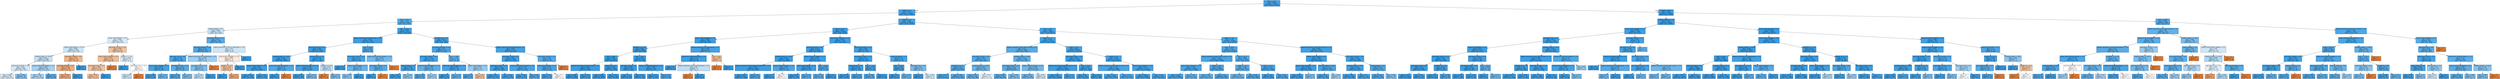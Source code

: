 digraph Tree {
node [shape=box, style="filled", color="black"] ;
0 [label="date <= 214.5\ngini = 0.083\nsamples = 153943\nvalue = [6670, 147273]", fillcolor="#399de5f3"] ;
1 [label="weight <= 0.5\ngini = 0.102\nsamples = 115848\nvalue = [6239, 109609]", fillcolor="#399de5f0"] ;
0 -> 1 [labeldistance=2.5, labelangle=45, headlabel="True"] ;
2 [label="date <= 40.0\ngini = 0.213\nsamples = 6684\nvalue = [811, 5873]", fillcolor="#399de5dc"] ;
1 -> 2 ;
3 [label="region_Ireland <= 0.5\ngini = 0.486\nsamples = 1611\nvalue = [672, 939]", fillcolor="#399de549"] ;
2 -> 3 ;
4 [label="region_South Region <= 0.5\ngini = 0.494\nsamples = 1473\nvalue = [654, 819]", fillcolor="#399de533"] ;
3 -> 4 ;
5 [label="region_North Region <= 0.5\ngini = 0.488\nsamples = 1346\nvalue = [570, 776]", fillcolor="#399de544"] ;
4 -> 5 ;
6 [label="studied_credits <= 105.0\ngini = 0.485\nsamples = 1298\nvalue = [536, 762]", fillcolor="#399de54c"] ;
5 -> 6 ;
7 [label="imd_band_90-100% <= 0.5\ngini = 0.492\nsamples = 968\nvalue = [421, 547]", fillcolor="#399de53b"] ;
6 -> 7 ;
8 [label="gini = 0.494\nsamples = 920\nvalue = [408, 512]", fillcolor="#399de534"] ;
7 -> 8 ;
9 [label="gini = 0.395\nsamples = 48\nvalue = [13, 35]", fillcolor="#399de5a0"] ;
7 -> 9 ;
10 [label="region_South West Region <= 0.5\ngini = 0.454\nsamples = 330\nvalue = [115, 215]", fillcolor="#399de577"] ;
6 -> 10 ;
11 [label="gini = 0.463\nsamples = 307\nvalue = [112, 195]", fillcolor="#399de56d"] ;
10 -> 11 ;
12 [label="gini = 0.227\nsamples = 23\nvalue = [3, 20]", fillcolor="#399de5d9"] ;
10 -> 12 ;
13 [label="imd_band_70-80% <= 0.5\ngini = 0.413\nsamples = 48\nvalue = [34, 14]", fillcolor="#e5813996"] ;
5 -> 13 ;
14 [label="imd_band_40-50% <= 0.5\ngini = 0.386\nsamples = 46\nvalue = [34, 12]", fillcolor="#e58139a5"] ;
13 -> 14 ;
15 [label="gini = 0.369\nsamples = 45\nvalue = [34, 11]", fillcolor="#e58139ac"] ;
14 -> 15 ;
16 [label="gini = 0.0\nsamples = 1\nvalue = [0, 1]", fillcolor="#399de5ff"] ;
14 -> 16 ;
17 [label="gini = 0.0\nsamples = 2\nvalue = [0, 2]", fillcolor="#399de5ff"] ;
13 -> 17 ;
18 [label="imd_band_10-20% <= 0.5\ngini = 0.448\nsamples = 127\nvalue = [84, 43]", fillcolor="#e581397c"] ;
4 -> 18 ;
19 [label="num_of_prev_attempts <= 0.5\ngini = 0.437\nsamples = 118\nvalue = [80, 38]", fillcolor="#e5813986"] ;
18 -> 19 ;
20 [label="imd_band_0-10% <= 0.5\ngini = 0.448\nsamples = 112\nvalue = [74, 38]", fillcolor="#e581397c"] ;
19 -> 20 ;
21 [label="gini = 0.444\nsamples = 111\nvalue = [74, 37]", fillcolor="#e581397f"] ;
20 -> 21 ;
22 [label="gini = 0.0\nsamples = 1\nvalue = [0, 1]", fillcolor="#399de5ff"] ;
20 -> 22 ;
23 [label="gini = 0.0\nsamples = 6\nvalue = [6, 0]", fillcolor="#e58139ff"] ;
19 -> 23 ;
24 [label="gender_F <= 0.5\ngini = 0.494\nsamples = 9\nvalue = [4, 5]", fillcolor="#399de533"] ;
18 -> 24 ;
25 [label="gini = 0.0\nsamples = 1\nvalue = [0, 1]", fillcolor="#399de5ff"] ;
24 -> 25 ;
26 [label="age_band_35-55 <= 0.5\ngini = 0.5\nsamples = 8\nvalue = [4, 4]", fillcolor="#e5813900"] ;
24 -> 26 ;
27 [label="gini = 0.49\nsamples = 7\nvalue = [3, 4]", fillcolor="#399de540"] ;
26 -> 27 ;
28 [label="gini = 0.0\nsamples = 1\nvalue = [1, 0]", fillcolor="#e58139ff"] ;
26 -> 28 ;
29 [label="imd_band_60-70% <= 0.5\ngini = 0.227\nsamples = 138\nvalue = [18, 120]", fillcolor="#399de5d9"] ;
3 -> 29 ;
30 [label="imd_band_80-90% <= 0.5\ngini = 0.175\nsamples = 124\nvalue = [12, 112]", fillcolor="#399de5e4"] ;
29 -> 30 ;
31 [label="age_band_35-55 <= 0.5\ngini = 0.144\nsamples = 115\nvalue = [9, 106]", fillcolor="#399de5e9"] ;
30 -> 31 ;
32 [label="num_of_prev_attempts <= 0.5\ngini = 0.087\nsamples = 66\nvalue = [3, 63]", fillcolor="#399de5f3"] ;
31 -> 32 ;
33 [label="gini = 0.063\nsamples = 61\nvalue = [2, 59]", fillcolor="#399de5f6"] ;
32 -> 33 ;
34 [label="gini = 0.32\nsamples = 5\nvalue = [1, 4]", fillcolor="#399de5bf"] ;
32 -> 34 ;
35 [label="imd_band_10-20% <= 0.5\ngini = 0.215\nsamples = 49\nvalue = [6, 43]", fillcolor="#399de5db"] ;
31 -> 35 ;
36 [label="gini = 0.176\nsamples = 41\nvalue = [4, 37]", fillcolor="#399de5e3"] ;
35 -> 36 ;
37 [label="gini = 0.375\nsamples = 8\nvalue = [2, 6]", fillcolor="#399de5aa"] ;
35 -> 37 ;
38 [label="highest_education_HE Qualification <= 0.5\ngini = 0.444\nsamples = 9\nvalue = [3, 6]", fillcolor="#399de57f"] ;
30 -> 38 ;
39 [label="age_band_35-55 <= 0.5\ngini = 0.375\nsamples = 8\nvalue = [2, 6]", fillcolor="#399de5aa"] ;
38 -> 39 ;
40 [label="gini = 0.48\nsamples = 5\nvalue = [2, 3]", fillcolor="#399de555"] ;
39 -> 40 ;
41 [label="gini = 0.0\nsamples = 3\nvalue = [0, 3]", fillcolor="#399de5ff"] ;
39 -> 41 ;
42 [label="gini = 0.0\nsamples = 1\nvalue = [1, 0]", fillcolor="#e58139ff"] ;
38 -> 42 ;
43 [label="highest_education_A Level or Equivalent <= 0.5\ngini = 0.49\nsamples = 14\nvalue = [6, 8]", fillcolor="#399de540"] ;
29 -> 43 ;
44 [label="num_of_prev_attempts <= 1.0\ngini = 0.496\nsamples = 11\nvalue = [6, 5]", fillcolor="#e581392a"] ;
43 -> 44 ;
45 [label="gender_F <= 0.5\ngini = 0.444\nsamples = 9\nvalue = [6, 3]", fillcolor="#e581397f"] ;
44 -> 45 ;
46 [label="gini = 0.0\nsamples = 1\nvalue = [0, 1]", fillcolor="#399de5ff"] ;
45 -> 46 ;
47 [label="gini = 0.375\nsamples = 8\nvalue = [6, 2]", fillcolor="#e58139aa"] ;
45 -> 47 ;
48 [label="gini = 0.0\nsamples = 2\nvalue = [0, 2]", fillcolor="#399de5ff"] ;
44 -> 48 ;
49 [label="gini = 0.0\nsamples = 3\nvalue = [0, 3]", fillcolor="#399de5ff"] ;
43 -> 49 ;
50 [label="date <= 120.5\ngini = 0.053\nsamples = 5073\nvalue = [139, 4934]", fillcolor="#399de5f8"] ;
2 -> 50 ;
51 [label="highest_education_No Formal quals <= 0.5\ngini = 0.031\nsamples = 2371\nvalue = [37, 2334]", fillcolor="#399de5fb"] ;
50 -> 51 ;
52 [label="imd_band_0-10% <= 0.5\ngini = 0.028\nsamples = 2328\nvalue = [33, 2295]", fillcolor="#399de5fb"] ;
51 -> 52 ;
53 [label="studied_credits <= 135.0\ngini = 0.021\nsamples = 2061\nvalue = [22, 2039]", fillcolor="#399de5fc"] ;
52 -> 53 ;
54 [label="region_London Region <= 0.5\ngini = 0.02\nsamples = 2051\nvalue = [21, 2030]", fillcolor="#399de5fc"] ;
53 -> 54 ;
55 [label="gini = 0.016\nsamples = 1790\nvalue = [14, 1776]", fillcolor="#399de5fd"] ;
54 -> 55 ;
56 [label="gini = 0.052\nsamples = 261\nvalue = [7, 254]", fillcolor="#399de5f8"] ;
54 -> 56 ;
57 [label="region_West Midlands Region <= 0.5\ngini = 0.18\nsamples = 10\nvalue = [1, 9]", fillcolor="#399de5e3"] ;
53 -> 57 ;
58 [label="gini = 0.0\nsamples = 9\nvalue = [0, 9]", fillcolor="#399de5ff"] ;
57 -> 58 ;
59 [label="gini = 0.0\nsamples = 1\nvalue = [1, 0]", fillcolor="#e58139ff"] ;
57 -> 59 ;
60 [label="region_Wales <= 0.5\ngini = 0.079\nsamples = 267\nvalue = [11, 256]", fillcolor="#399de5f4"] ;
52 -> 60 ;
61 [label="region_South West Region <= 0.5\ngini = 0.066\nsamples = 262\nvalue = [9, 253]", fillcolor="#399de5f6"] ;
60 -> 61 ;
62 [label="gini = 0.047\nsamples = 249\nvalue = [6, 243]", fillcolor="#399de5f9"] ;
61 -> 62 ;
63 [label="gini = 0.355\nsamples = 13\nvalue = [3, 10]", fillcolor="#399de5b3"] ;
61 -> 63 ;
64 [label="gender_F <= 0.5\ngini = 0.48\nsamples = 5\nvalue = [2, 3]", fillcolor="#399de555"] ;
60 -> 64 ;
65 [label="gini = 0.0\nsamples = 1\nvalue = [1, 0]", fillcolor="#e58139ff"] ;
64 -> 65 ;
66 [label="gini = 0.375\nsamples = 4\nvalue = [1, 3]", fillcolor="#399de5aa"] ;
64 -> 66 ;
67 [label="date <= 89.0\ngini = 0.169\nsamples = 43\nvalue = [4, 39]", fillcolor="#399de5e5"] ;
51 -> 67 ;
68 [label="imd_band_10-20% <= 0.5\ngini = 0.111\nsamples = 34\nvalue = [2, 32]", fillcolor="#399de5ef"] ;
67 -> 68 ;
69 [label="gini = 0.0\nsamples = 23\nvalue = [0, 23]", fillcolor="#399de5ff"] ;
68 -> 69 ;
70 [label="region_London Region <= 0.5\ngini = 0.298\nsamples = 11\nvalue = [2, 9]", fillcolor="#399de5c6"] ;
68 -> 70 ;
71 [label="gini = 0.408\nsamples = 7\nvalue = [2, 5]", fillcolor="#399de599"] ;
70 -> 71 ;
72 [label="gini = 0.0\nsamples = 4\nvalue = [0, 4]", fillcolor="#399de5ff"] ;
70 -> 72 ;
73 [label="region_North Western Region <= 0.5\ngini = 0.346\nsamples = 9\nvalue = [2, 7]", fillcolor="#399de5b6"] ;
67 -> 73 ;
74 [label="imd_band_50-60% <= 0.5\ngini = 0.219\nsamples = 8\nvalue = [1, 7]", fillcolor="#399de5db"] ;
73 -> 74 ;
75 [label="gini = 0.0\nsamples = 7\nvalue = [0, 7]", fillcolor="#399de5ff"] ;
74 -> 75 ;
76 [label="gini = 0.0\nsamples = 1\nvalue = [1, 0]", fillcolor="#e58139ff"] ;
74 -> 76 ;
77 [label="gini = 0.0\nsamples = 1\nvalue = [1, 0]", fillcolor="#e58139ff"] ;
73 -> 77 ;
78 [label="disability_N <= 0.5\ngini = 0.073\nsamples = 2702\nvalue = [102, 2600]", fillcolor="#399de5f5"] ;
50 -> 78 ;
79 [label="imd_band_90-100% <= 0.5\ngini = 0.12\nsamples = 375\nvalue = [24, 351]", fillcolor="#399de5ee"] ;
78 -> 79 ;
80 [label="imd_band_30-40% <= 0.5\ngini = 0.101\nsamples = 339\nvalue = [18, 321]", fillcolor="#399de5f1"] ;
79 -> 80 ;
81 [label="region_Wales <= 0.5\ngini = 0.073\nsamples = 292\nvalue = [11, 281]", fillcolor="#399de5f5"] ;
80 -> 81 ;
82 [label="gini = 0.061\nsamples = 285\nvalue = [9, 276]", fillcolor="#399de5f7"] ;
81 -> 82 ;
83 [label="gini = 0.408\nsamples = 7\nvalue = [2, 5]", fillcolor="#399de599"] ;
81 -> 83 ;
84 [label="region_South West Region <= 0.5\ngini = 0.254\nsamples = 47\nvalue = [7, 40]", fillcolor="#399de5d2"] ;
80 -> 84 ;
85 [label="gini = 0.188\nsamples = 38\nvalue = [4, 34]", fillcolor="#399de5e1"] ;
84 -> 85 ;
86 [label="gini = 0.444\nsamples = 9\nvalue = [3, 6]", fillcolor="#399de57f"] ;
84 -> 86 ;
87 [label="date <= 169.5\ngini = 0.278\nsamples = 36\nvalue = [6, 30]", fillcolor="#399de5cc"] ;
79 -> 87 ;
88 [label="region_East Anglian Region <= 0.5\ngini = 0.095\nsamples = 20\nvalue = [1, 19]", fillcolor="#399de5f2"] ;
87 -> 88 ;
89 [label="gini = 0.0\nsamples = 14\nvalue = [0, 14]", fillcolor="#399de5ff"] ;
88 -> 89 ;
90 [label="gini = 0.278\nsamples = 6\nvalue = [1, 5]", fillcolor="#399de5cc"] ;
88 -> 90 ;
91 [label="region_South Region <= 0.5\ngini = 0.43\nsamples = 16\nvalue = [5, 11]", fillcolor="#399de58b"] ;
87 -> 91 ;
92 [label="gini = 0.18\nsamples = 10\nvalue = [1, 9]", fillcolor="#399de5e3"] ;
91 -> 92 ;
93 [label="gini = 0.444\nsamples = 6\nvalue = [4, 2]", fillcolor="#e581397f"] ;
91 -> 93 ;
94 [label="highest_education_No Formal quals <= 0.5\ngini = 0.065\nsamples = 2327\nvalue = [78, 2249]", fillcolor="#399de5f6"] ;
78 -> 94 ;
95 [label="imd_band_0-10% <= 0.5\ngini = 0.062\nsamples = 2284\nvalue = [73, 2211]", fillcolor="#399de5f7"] ;
94 -> 95 ;
96 [label="imd_band_10-20% <= 0.5\ngini = 0.055\nsamples = 2039\nvalue = [58, 1981]", fillcolor="#399de5f8"] ;
95 -> 96 ;
97 [label="gini = 0.047\nsamples = 1753\nvalue = [42, 1711]", fillcolor="#399de5f9"] ;
96 -> 97 ;
98 [label="gini = 0.106\nsamples = 286\nvalue = [16, 270]", fillcolor="#399de5f0"] ;
96 -> 98 ;
99 [label="region_North Western Region <= 0.5\ngini = 0.115\nsamples = 245\nvalue = [15, 230]", fillcolor="#399de5ee"] ;
95 -> 99 ;
100 [label="gini = 0.084\nsamples = 182\nvalue = [8, 174]", fillcolor="#399de5f3"] ;
99 -> 100 ;
101 [label="gini = 0.198\nsamples = 63\nvalue = [7, 56]", fillcolor="#399de5df"] ;
99 -> 101 ;
102 [label="imd_band_40-50% <= 0.5\ngini = 0.206\nsamples = 43\nvalue = [5, 38]", fillcolor="#399de5dd"] ;
94 -> 102 ;
103 [label="region_North Region <= 0.5\ngini = 0.136\nsamples = 41\nvalue = [3, 38]", fillcolor="#399de5eb"] ;
102 -> 103 ;
104 [label="gini = 0.097\nsamples = 39\nvalue = [2, 37]", fillcolor="#399de5f1"] ;
103 -> 104 ;
105 [label="gini = 0.5\nsamples = 2\nvalue = [1, 1]", fillcolor="#e5813900"] ;
103 -> 105 ;
106 [label="gini = 0.0\nsamples = 2\nvalue = [2, 0]", fillcolor="#e58139ff"] ;
102 -> 106 ;
107 [label="weight <= 1.5\ngini = 0.095\nsamples = 109164\nvalue = [5428, 103736]", fillcolor="#399de5f2"] ;
1 -> 107 ;
108 [label="date <= 141.5\ngini = 0.014\nsamples = 14264\nvalue = [100, 14164]", fillcolor="#399de5fd"] ;
107 -> 108 ;
109 [label="num_of_prev_attempts <= 2.5\ngini = 0.009\nsamples = 9150\nvalue = [40, 9110]", fillcolor="#399de5fe"] ;
108 -> 109 ;
110 [label="disability_Y <= 0.5\ngini = 0.008\nsamples = 9069\nvalue = [36, 9033]", fillcolor="#399de5fe"] ;
109 -> 110 ;
111 [label="date <= 68.0\ngini = 0.006\nsamples = 8243\nvalue = [26, 8217]", fillcolor="#399de5fe"] ;
110 -> 111 ;
112 [label="highest_education_No Formal quals <= 0.5\ngini = 0.001\nsamples = 2987\nvalue = [2, 2985]", fillcolor="#399de5ff"] ;
111 -> 112 ;
113 [label="gini = 0.001\nsamples = 2954\nvalue = [1, 2953]", fillcolor="#399de5ff"] ;
112 -> 113 ;
114 [label="gini = 0.059\nsamples = 33\nvalue = [1, 32]", fillcolor="#399de5f7"] ;
112 -> 114 ;
115 [label="gender_M <= 0.5\ngini = 0.009\nsamples = 5256\nvalue = [24, 5232]", fillcolor="#399de5fe"] ;
111 -> 115 ;
116 [label="gini = 0.008\nsamples = 4696\nvalue = [18, 4678]", fillcolor="#399de5fe"] ;
115 -> 116 ;
117 [label="gini = 0.021\nsamples = 560\nvalue = [6, 554]", fillcolor="#399de5fc"] ;
115 -> 117 ;
118 [label="date <= 92.5\ngini = 0.024\nsamples = 826\nvalue = [10, 816]", fillcolor="#399de5fc"] ;
110 -> 118 ;
119 [label="age_band_35-55 <= 0.5\ngini = 0.009\nsamples = 467\nvalue = [2, 465]", fillcolor="#399de5fe"] ;
118 -> 119 ;
120 [label="gini = 0.0\nsamples = 319\nvalue = [0, 319]", fillcolor="#399de5ff"] ;
119 -> 120 ;
121 [label="gini = 0.027\nsamples = 148\nvalue = [2, 146]", fillcolor="#399de5fc"] ;
119 -> 121 ;
122 [label="region_East Midlands Region <= 0.5\ngini = 0.044\nsamples = 359\nvalue = [8, 351]", fillcolor="#399de5f9"] ;
118 -> 122 ;
123 [label="gini = 0.031\nsamples = 320\nvalue = [5, 315]", fillcolor="#399de5fb"] ;
122 -> 123 ;
124 [label="gini = 0.142\nsamples = 39\nvalue = [3, 36]", fillcolor="#399de5ea"] ;
122 -> 124 ;
125 [label="highest_education_No Formal quals <= 0.5\ngini = 0.094\nsamples = 81\nvalue = [4, 77]", fillcolor="#399de5f2"] ;
109 -> 125 ;
126 [label="region_West Midlands Region <= 0.5\ngini = 0.05\nsamples = 78\nvalue = [2, 76]", fillcolor="#399de5f8"] ;
125 -> 126 ;
127 [label="gini = 0.0\nsamples = 73\nvalue = [0, 73]", fillcolor="#399de5ff"] ;
126 -> 127 ;
128 [label="highest_education_A Level or Equivalent <= 0.5\ngini = 0.48\nsamples = 5\nvalue = [2, 3]", fillcolor="#399de555"] ;
126 -> 128 ;
129 [label="gini = 0.0\nsamples = 2\nvalue = [2, 0]", fillcolor="#e58139ff"] ;
128 -> 129 ;
130 [label="gini = 0.0\nsamples = 3\nvalue = [0, 3]", fillcolor="#399de5ff"] ;
128 -> 130 ;
131 [label="date <= 99.5\ngini = 0.444\nsamples = 3\nvalue = [2, 1]", fillcolor="#e581397f"] ;
125 -> 131 ;
132 [label="gini = 0.0\nsamples = 2\nvalue = [2, 0]", fillcolor="#e58139ff"] ;
131 -> 132 ;
133 [label="gini = 0.0\nsamples = 1\nvalue = [0, 1]", fillcolor="#399de5ff"] ;
131 -> 133 ;
134 [label="num_of_prev_attempts <= 0.5\ngini = 0.023\nsamples = 5114\nvalue = [60, 5054]", fillcolor="#399de5fc"] ;
108 -> 134 ;
135 [label="imd_band_0-10% <= 0.5\ngini = 0.019\nsamples = 4439\nvalue = [43, 4396]", fillcolor="#399de5fd"] ;
134 -> 135 ;
136 [label="studied_credits <= 225.0\ngini = 0.016\nsamples = 4002\nvalue = [33, 3969]", fillcolor="#399de5fd"] ;
135 -> 136 ;
137 [label="highest_education_Post Graduate Qualification <= 0.5\ngini = 0.016\nsamples = 3989\nvalue = [32, 3957]", fillcolor="#399de5fd"] ;
136 -> 137 ;
138 [label="gini = 0.015\nsamples = 3975\nvalue = [31, 3944]", fillcolor="#399de5fd"] ;
137 -> 138 ;
139 [label="gini = 0.133\nsamples = 14\nvalue = [1, 13]", fillcolor="#399de5eb"] ;
137 -> 139 ;
140 [label="region_Yorkshire Region <= 0.5\ngini = 0.142\nsamples = 13\nvalue = [1, 12]", fillcolor="#399de5ea"] ;
136 -> 140 ;
141 [label="gini = 0.0\nsamples = 11\nvalue = [0, 11]", fillcolor="#399de5ff"] ;
140 -> 141 ;
142 [label="gini = 0.5\nsamples = 2\nvalue = [1, 1]", fillcolor="#e5813900"] ;
140 -> 142 ;
143 [label="region_Yorkshire Region <= 0.5\ngini = 0.045\nsamples = 437\nvalue = [10, 427]", fillcolor="#399de5f9"] ;
135 -> 143 ;
144 [label="region_South Region <= 0.5\ngini = 0.026\nsamples = 382\nvalue = [5, 377]", fillcolor="#399de5fc"] ;
143 -> 144 ;
145 [label="gini = 0.021\nsamples = 374\nvalue = [4, 370]", fillcolor="#399de5fc"] ;
144 -> 145 ;
146 [label="gini = 0.219\nsamples = 8\nvalue = [1, 7]", fillcolor="#399de5db"] ;
144 -> 146 ;
147 [label="date <= 190.5\ngini = 0.165\nsamples = 55\nvalue = [5, 50]", fillcolor="#399de5e6"] ;
143 -> 147 ;
148 [label="gini = 0.239\nsamples = 36\nvalue = [5, 31]", fillcolor="#399de5d6"] ;
147 -> 148 ;
149 [label="gini = 0.0\nsamples = 19\nvalue = [0, 19]", fillcolor="#399de5ff"] ;
147 -> 149 ;
150 [label="imd_band_30-40% <= 0.5\ngini = 0.049\nsamples = 675\nvalue = [17, 658]", fillcolor="#399de5f8"] ;
134 -> 150 ;
151 [label="imd_band_20-30% <= 0.5\ngini = 0.037\nsamples = 590\nvalue = [11, 579]", fillcolor="#399de5fa"] ;
150 -> 151 ;
152 [label="region_Wales <= 0.5\ngini = 0.027\nsamples = 520\nvalue = [7, 513]", fillcolor="#399de5fc"] ;
151 -> 152 ;
153 [label="gini = 0.017\nsamples = 467\nvalue = [4, 463]", fillcolor="#399de5fd"] ;
152 -> 153 ;
154 [label="gini = 0.107\nsamples = 53\nvalue = [3, 50]", fillcolor="#399de5f0"] ;
152 -> 154 ;
155 [label="date <= 176.5\ngini = 0.108\nsamples = 70\nvalue = [4, 66]", fillcolor="#399de5f0"] ;
151 -> 155 ;
156 [label="gini = 0.198\nsamples = 36\nvalue = [4, 32]", fillcolor="#399de5df"] ;
155 -> 156 ;
157 [label="gini = 0.0\nsamples = 34\nvalue = [0, 34]", fillcolor="#399de5ff"] ;
155 -> 157 ;
158 [label="region_Scotland <= 0.5\ngini = 0.131\nsamples = 85\nvalue = [6, 79]", fillcolor="#399de5ec"] ;
150 -> 158 ;
159 [label="date <= 201.0\ngini = 0.057\nsamples = 68\nvalue = [2, 66]", fillcolor="#399de5f7"] ;
158 -> 159 ;
160 [label="gini = 0.0\nsamples = 57\nvalue = [0, 57]", fillcolor="#399de5ff"] ;
159 -> 160 ;
161 [label="gini = 0.298\nsamples = 11\nvalue = [2, 9]", fillcolor="#399de5c6"] ;
159 -> 161 ;
162 [label="age_band_0-35 <= 0.5\ngini = 0.36\nsamples = 17\nvalue = [4, 13]", fillcolor="#399de5b1"] ;
158 -> 162 ;
163 [label="gini = 0.0\nsamples = 8\nvalue = [0, 8]", fillcolor="#399de5ff"] ;
162 -> 163 ;
164 [label="gini = 0.494\nsamples = 9\nvalue = [4, 5]", fillcolor="#399de533"] ;
162 -> 164 ;
165 [label="date <= 99.0\ngini = 0.106\nsamples = 94900\nvalue = [5328, 89572]", fillcolor="#399de5f0"] ;
107 -> 165 ;
166 [label="weight <= 2.5\ngini = 0.079\nsamples = 53254\nvalue = [2188, 51066]", fillcolor="#399de5f4"] ;
165 -> 166 ;
167 [label="highest_education_Lower Than A Level <= 0.5\ngini = 0.217\nsamples = 3836\nvalue = [475, 3361]", fillcolor="#399de5db"] ;
166 -> 167 ;
168 [label="imd_band_20-30% <= 0.5\ngini = 0.194\nsamples = 2751\nvalue = [300, 2451]", fillcolor="#399de5e0"] ;
167 -> 168 ;
169 [label="gender_M <= 0.5\ngini = 0.18\nsamples = 2479\nvalue = [248, 2231]", fillcolor="#399de5e3"] ;
168 -> 169 ;
170 [label="gini = 0.13\nsamples = 717\nvalue = [50, 667]", fillcolor="#399de5ec"] ;
169 -> 170 ;
171 [label="gini = 0.199\nsamples = 1762\nvalue = [198, 1564]", fillcolor="#399de5df"] ;
169 -> 171 ;
172 [label="studied_credits <= 142.5\ngini = 0.309\nsamples = 272\nvalue = [52, 220]", fillcolor="#399de5c3"] ;
168 -> 172 ;
173 [label="gini = 0.272\nsamples = 246\nvalue = [40, 206]", fillcolor="#399de5cd"] ;
172 -> 173 ;
174 [label="gini = 0.497\nsamples = 26\nvalue = [12, 14]", fillcolor="#399de524"] ;
172 -> 174 ;
175 [label="studied_credits <= 85.0\ngini = 0.271\nsamples = 1085\nvalue = [175, 910]", fillcolor="#399de5ce"] ;
167 -> 175 ;
176 [label="imd_band_10-20% <= 0.5\ngini = 0.236\nsamples = 726\nvalue = [99, 627]", fillcolor="#399de5d7"] ;
175 -> 176 ;
177 [label="gini = 0.218\nsamples = 651\nvalue = [81, 570]", fillcolor="#399de5db"] ;
176 -> 177 ;
178 [label="gini = 0.365\nsamples = 75\nvalue = [18, 57]", fillcolor="#399de5ae"] ;
176 -> 178 ;
179 [label="region_Yorkshire Region <= 0.5\ngini = 0.334\nsamples = 359\nvalue = [76, 283]", fillcolor="#399de5bb"] ;
175 -> 179 ;
180 [label="gini = 0.323\nsamples = 345\nvalue = [70, 275]", fillcolor="#399de5be"] ;
179 -> 180 ;
181 [label="gini = 0.49\nsamples = 14\nvalue = [6, 8]", fillcolor="#399de540"] ;
179 -> 181 ;
182 [label="date <= 24.5\ngini = 0.067\nsamples = 49418\nvalue = [1713, 47705]", fillcolor="#399de5f6"] ;
166 -> 182 ;
183 [label="imd_band_0-10% <= 0.5\ngini = 0.027\nsamples = 11345\nvalue = [155, 11190]", fillcolor="#399de5fb"] ;
182 -> 183 ;
184 [label="highest_education_No Formal quals <= 0.5\ngini = 0.024\nsamples = 10229\nvalue = [124, 10105]", fillcolor="#399de5fc"] ;
183 -> 184 ;
185 [label="gini = 0.023\nsamples = 10152\nvalue = [119, 10033]", fillcolor="#399de5fc"] ;
184 -> 185 ;
186 [label="gini = 0.121\nsamples = 77\nvalue = [5, 72]", fillcolor="#399de5ed"] ;
184 -> 186 ;
187 [label="date <= 22.0\ngini = 0.054\nsamples = 1116\nvalue = [31, 1085]", fillcolor="#399de5f8"] ;
183 -> 187 ;
188 [label="gini = 0.067\nsamples = 834\nvalue = [29, 805]", fillcolor="#399de5f6"] ;
187 -> 188 ;
189 [label="gini = 0.014\nsamples = 282\nvalue = [2, 280]", fillcolor="#399de5fd"] ;
187 -> 189 ;
190 [label="weight <= 9.5\ngini = 0.078\nsamples = 38073\nvalue = [1558, 36515]", fillcolor="#399de5f4"] ;
182 -> 190 ;
191 [label="highest_education_Lower Than A Level <= 0.5\ngini = 0.117\nsamples = 6894\nvalue = [429, 6465]", fillcolor="#399de5ee"] ;
190 -> 191 ;
192 [label="gini = 0.101\nsamples = 5002\nvalue = [267, 4735]", fillcolor="#399de5f1"] ;
191 -> 192 ;
193 [label="gini = 0.157\nsamples = 1892\nvalue = [162, 1730]", fillcolor="#399de5e7"] ;
191 -> 193 ;
194 [label="num_of_prev_attempts <= 0.5\ngini = 0.07\nsamples = 31179\nvalue = [1129, 30050]", fillcolor="#399de5f5"] ;
190 -> 194 ;
195 [label="gini = 0.063\nsamples = 26868\nvalue = [870, 25998]", fillcolor="#399de5f6"] ;
194 -> 195 ;
196 [label="gini = 0.113\nsamples = 4311\nvalue = [259, 4052]", fillcolor="#399de5ef"] ;
194 -> 196 ;
197 [label="weight <= 26.5\ngini = 0.139\nsamples = 41646\nvalue = [3140, 38506]", fillcolor="#399de5ea"] ;
165 -> 197 ;
198 [label="date <= 194.5\ngini = 0.151\nsamples = 36110\nvalue = [2974, 33136]", fillcolor="#399de5e8"] ;
197 -> 198 ;
199 [label="highest_education_Lower Than A Level <= 0.5\ngini = 0.135\nsamples = 28268\nvalue = [2060, 26208]", fillcolor="#399de5eb"] ;
198 -> 199 ;
200 [label="num_of_prev_attempts <= 1.5\ngini = 0.119\nsamples = 19305\nvalue = [1225, 18080]", fillcolor="#399de5ee"] ;
199 -> 200 ;
201 [label="gini = 0.116\nsamples = 18963\nvalue = [1167, 17796]", fillcolor="#399de5ee"] ;
200 -> 201 ;
202 [label="gini = 0.282\nsamples = 342\nvalue = [58, 284]", fillcolor="#399de5cb"] ;
200 -> 202 ;
203 [label="weight <= 16.5\ngini = 0.169\nsamples = 8963\nvalue = [835, 8128]", fillcolor="#399de5e5"] ;
199 -> 203 ;
204 [label="gini = 0.262\nsamples = 1327\nvalue = [206, 1121]", fillcolor="#399de5d0"] ;
203 -> 204 ;
205 [label="gini = 0.151\nsamples = 7636\nvalue = [629, 7007]", fillcolor="#399de5e8"] ;
203 -> 205 ;
206 [label="date <= 207.5\ngini = 0.206\nsamples = 7842\nvalue = [914, 6928]", fillcolor="#399de5dd"] ;
198 -> 206 ;
207 [label="weight <= 21.0\ngini = 0.234\nsamples = 5924\nvalue = [800, 5124]", fillcolor="#399de5d7"] ;
206 -> 207 ;
208 [label="gini = 0.301\nsamples = 2721\nvalue = [503, 2218]", fillcolor="#399de5c5"] ;
207 -> 208 ;
209 [label="gini = 0.168\nsamples = 3203\nvalue = [297, 2906]", fillcolor="#399de5e5"] ;
207 -> 209 ;
210 [label="date <= 211.0\ngini = 0.112\nsamples = 1918\nvalue = [114, 1804]", fillcolor="#399de5ef"] ;
206 -> 210 ;
211 [label="gini = 0.032\nsamples = 935\nvalue = [15, 920]", fillcolor="#399de5fb"] ;
210 -> 211 ;
212 [label="gini = 0.181\nsamples = 983\nvalue = [99, 884]", fillcolor="#399de5e2"] ;
210 -> 212 ;
213 [label="highest_education_Lower Than A Level <= 0.5\ngini = 0.058\nsamples = 5536\nvalue = [166, 5370]", fillcolor="#399de5f7"] ;
197 -> 213 ;
214 [label="region_London Region <= 0.5\ngini = 0.044\nsamples = 3647\nvalue = [83, 3564]", fillcolor="#399de5f9"] ;
213 -> 214 ;
215 [label="num_of_prev_attempts <= 3.5\ngini = 0.039\nsamples = 3406\nvalue = [68, 3338]", fillcolor="#399de5fa"] ;
214 -> 215 ;
216 [label="gini = 0.039\nsamples = 3402\nvalue = [67, 3335]", fillcolor="#399de5fa"] ;
215 -> 216 ;
217 [label="gini = 0.375\nsamples = 4\nvalue = [1, 3]", fillcolor="#399de5aa"] ;
215 -> 217 ;
218 [label="studied_credits <= 195.0\ngini = 0.117\nsamples = 241\nvalue = [15, 226]", fillcolor="#399de5ee"] ;
214 -> 218 ;
219 [label="gini = 0.111\nsamples = 238\nvalue = [14, 224]", fillcolor="#399de5ef"] ;
218 -> 219 ;
220 [label="gini = 0.444\nsamples = 3\nvalue = [1, 2]", fillcolor="#399de57f"] ;
218 -> 220 ;
221 [label="imd_band_10-20% <= 0.5\ngini = 0.084\nsamples = 1889\nvalue = [83, 1806]", fillcolor="#399de5f3"] ;
213 -> 221 ;
222 [label="studied_credits <= 87.5\ngini = 0.073\nsamples = 1692\nvalue = [64, 1628]", fillcolor="#399de5f5"] ;
221 -> 222 ;
223 [label="gini = 0.063\nsamples = 1349\nvalue = [44, 1305]", fillcolor="#399de5f6"] ;
222 -> 223 ;
224 [label="gini = 0.11\nsamples = 343\nvalue = [20, 323]", fillcolor="#399de5ef"] ;
222 -> 224 ;
225 [label="region_Ireland <= 0.5\ngini = 0.174\nsamples = 197\nvalue = [19, 178]", fillcolor="#399de5e4"] ;
221 -> 225 ;
226 [label="gini = 0.138\nsamples = 174\nvalue = [13, 161]", fillcolor="#399de5ea"] ;
225 -> 226 ;
227 [label="gini = 0.386\nsamples = 23\nvalue = [6, 17]", fillcolor="#399de5a5"] ;
225 -> 227 ;
228 [label="weight <= 65.0\ngini = 0.022\nsamples = 38095\nvalue = [431, 37664]", fillcolor="#399de5fc"] ;
0 -> 228 [labeldistance=2.5, labelangle=-45, headlabel="False"] ;
229 [label="studied_credits <= 52.5\ngini = 0.012\nsamples = 36214\nvalue = [221, 35993]", fillcolor="#399de5fd"] ;
228 -> 229 ;
230 [label="num_of_prev_attempts <= 0.5\ngini = 0.028\nsamples = 7930\nvalue = [113, 7817]", fillcolor="#399de5fb"] ;
229 -> 230 ;
231 [label="age_band_0-35 <= 0.5\ngini = 0.027\nsamples = 7832\nvalue = [108, 7724]", fillcolor="#399de5fb"] ;
230 -> 231 ;
232 [label="region_South Region <= 0.5\ngini = 0.018\nsamples = 3179\nvalue = [29, 3150]", fillcolor="#399de5fd"] ;
231 -> 232 ;
233 [label="imd_band_30-40% <= 0.5\ngini = 0.016\nsamples = 2791\nvalue = [22, 2769]", fillcolor="#399de5fd"] ;
232 -> 233 ;
234 [label="imd_band_0-10% <= 0.5\ngini = 0.013\nsamples = 2456\nvalue = [16, 2440]", fillcolor="#399de5fd"] ;
233 -> 234 ;
235 [label="gini = 0.011\nsamples = 2199\nvalue = [12, 2187]", fillcolor="#399de5fe"] ;
234 -> 235 ;
236 [label="gini = 0.031\nsamples = 257\nvalue = [4, 253]", fillcolor="#399de5fb"] ;
234 -> 236 ;
237 [label="disability_Y <= 0.5\ngini = 0.035\nsamples = 335\nvalue = [6, 329]", fillcolor="#399de5fa"] ;
233 -> 237 ;
238 [label="gini = 0.02\nsamples = 295\nvalue = [3, 292]", fillcolor="#399de5fc"] ;
237 -> 238 ;
239 [label="gini = 0.139\nsamples = 40\nvalue = [3, 37]", fillcolor="#399de5ea"] ;
237 -> 239 ;
240 [label="imd_band_20-30% <= 0.5\ngini = 0.035\nsamples = 388\nvalue = [7, 381]", fillcolor="#399de5fa"] ;
232 -> 240 ;
241 [label="imd_band_40-50% <= 0.5\ngini = 0.021\nsamples = 369\nvalue = [4, 365]", fillcolor="#399de5fc"] ;
240 -> 241 ;
242 [label="gini = 0.013\nsamples = 303\nvalue = [2, 301]", fillcolor="#399de5fd"] ;
241 -> 242 ;
243 [label="gini = 0.059\nsamples = 66\nvalue = [2, 64]", fillcolor="#399de5f7"] ;
241 -> 243 ;
244 [label="date <= 225.5\ngini = 0.266\nsamples = 19\nvalue = [3, 16]", fillcolor="#399de5cf"] ;
240 -> 244 ;
245 [label="gini = 0.0\nsamples = 5\nvalue = [0, 5]", fillcolor="#399de5ff"] ;
244 -> 245 ;
246 [label="gini = 0.337\nsamples = 14\nvalue = [3, 11]", fillcolor="#399de5b9"] ;
244 -> 246 ;
247 [label="studied_credits <= 42.5\ngini = 0.033\nsamples = 4653\nvalue = [79, 4574]", fillcolor="#399de5fb"] ;
231 -> 247 ;
248 [label="highest_education_Lower Than A Level <= 0.5\ngini = 0.032\nsamples = 4623\nvalue = [76, 4547]", fillcolor="#399de5fb"] ;
247 -> 248 ;
249 [label="disability_Y <= 0.5\ngini = 0.02\nsamples = 1961\nvalue = [20, 1941]", fillcolor="#399de5fc"] ;
248 -> 249 ;
250 [label="gini = 0.017\nsamples = 1751\nvalue = [15, 1736]", fillcolor="#399de5fd"] ;
249 -> 250 ;
251 [label="gini = 0.046\nsamples = 210\nvalue = [5, 205]", fillcolor="#399de5f9"] ;
249 -> 251 ;
252 [label="imd_band_80-90% <= 0.5\ngini = 0.041\nsamples = 2662\nvalue = [56, 2606]", fillcolor="#399de5fa"] ;
248 -> 252 ;
253 [label="gini = 0.044\nsamples = 2497\nvalue = [56, 2441]", fillcolor="#399de5f9"] ;
252 -> 253 ;
254 [label="gini = 0.0\nsamples = 165\nvalue = [0, 165]", fillcolor="#399de5ff"] ;
252 -> 254 ;
255 [label="region_North Western Region <= 0.5\ngini = 0.18\nsamples = 30\nvalue = [3, 27]", fillcolor="#399de5e3"] ;
247 -> 255 ;
256 [label="region_South East Region <= 0.5\ngini = 0.08\nsamples = 24\nvalue = [1, 23]", fillcolor="#399de5f4"] ;
255 -> 256 ;
257 [label="gini = 0.0\nsamples = 20\nvalue = [0, 20]", fillcolor="#399de5ff"] ;
256 -> 257 ;
258 [label="gini = 0.375\nsamples = 4\nvalue = [1, 3]", fillcolor="#399de5aa"] ;
256 -> 258 ;
259 [label="gini = 0.444\nsamples = 6\nvalue = [2, 4]", fillcolor="#399de57f"] ;
255 -> 259 ;
260 [label="imd_band_30-40% <= 0.5\ngini = 0.097\nsamples = 98\nvalue = [5, 93]", fillcolor="#399de5f1"] ;
230 -> 260 ;
261 [label="age_band_0-35 <= 0.5\ngini = 0.082\nsamples = 93\nvalue = [4, 89]", fillcolor="#399de5f4"] ;
260 -> 261 ;
262 [label="region_East Anglian Region <= 0.5\ngini = 0.034\nsamples = 58\nvalue = [1, 57]", fillcolor="#399de5fb"] ;
261 -> 262 ;
263 [label="gini = 0.0\nsamples = 49\nvalue = [0, 49]", fillcolor="#399de5ff"] ;
262 -> 263 ;
264 [label="highest_education_HE Qualification <= 0.5\ngini = 0.198\nsamples = 9\nvalue = [1, 8]", fillcolor="#399de5df"] ;
262 -> 264 ;
265 [label="gini = 0.32\nsamples = 5\nvalue = [1, 4]", fillcolor="#399de5bf"] ;
264 -> 265 ;
266 [label="gini = 0.0\nsamples = 4\nvalue = [0, 4]", fillcolor="#399de5ff"] ;
264 -> 266 ;
267 [label="imd_band_0-10% <= 0.5\ngini = 0.157\nsamples = 35\nvalue = [3, 32]", fillcolor="#399de5e7"] ;
261 -> 267 ;
268 [label="imd_band_40-50% <= 0.5\ngini = 0.077\nsamples = 25\nvalue = [1, 24]", fillcolor="#399de5f4"] ;
267 -> 268 ;
269 [label="gini = 0.0\nsamples = 20\nvalue = [0, 20]", fillcolor="#399de5ff"] ;
268 -> 269 ;
270 [label="gini = 0.32\nsamples = 5\nvalue = [1, 4]", fillcolor="#399de5bf"] ;
268 -> 270 ;
271 [label="highest_education_Lower Than A Level <= 0.5\ngini = 0.32\nsamples = 10\nvalue = [2, 8]", fillcolor="#399de5bf"] ;
267 -> 271 ;
272 [label="gini = 0.32\nsamples = 5\nvalue = [1, 4]", fillcolor="#399de5bf"] ;
271 -> 272 ;
273 [label="gini = 0.32\nsamples = 5\nvalue = [1, 4]", fillcolor="#399de5bf"] ;
271 -> 273 ;
274 [label="gini = 0.32\nsamples = 5\nvalue = [1, 4]", fillcolor="#399de5bf"] ;
260 -> 274 ;
275 [label="assessment_type_TMA <= 0.5\ngini = 0.008\nsamples = 28284\nvalue = [108, 28176]", fillcolor="#399de5fe"] ;
229 -> 275 ;
276 [label="num_of_prev_attempts <= 0.5\ngini = 0.007\nsamples = 27759\nvalue = [95, 27664]", fillcolor="#399de5fe"] ;
275 -> 276 ;
277 [label="studied_credits <= 225.0\ngini = 0.006\nsamples = 24039\nvalue = [69, 23970]", fillcolor="#399de5fe"] ;
276 -> 277 ;
278 [label="date <= 238.5\ngini = 0.006\nsamples = 23931\nvalue = [66, 23865]", fillcolor="#399de5fe"] ;
277 -> 278 ;
279 [label="region_Scotland <= 0.5\ngini = 0.006\nsamples = 16887\nvalue = [55, 16832]", fillcolor="#399de5fe"] ;
278 -> 279 ;
280 [label="gini = 0.007\nsamples = 15327\nvalue = [55, 15272]", fillcolor="#399de5fe"] ;
279 -> 280 ;
281 [label="gini = 0.0\nsamples = 1560\nvalue = [0, 1560]", fillcolor="#399de5ff"] ;
279 -> 281 ;
282 [label="studied_credits <= 97.5\ngini = 0.003\nsamples = 7044\nvalue = [11, 7033]", fillcolor="#399de5ff"] ;
278 -> 282 ;
283 [label="gini = 0.005\nsamples = 4863\nvalue = [11, 4852]", fillcolor="#399de5fe"] ;
282 -> 283 ;
284 [label="gini = 0.0\nsamples = 2181\nvalue = [0, 2181]", fillcolor="#399de5ff"] ;
282 -> 284 ;
285 [label="highest_education_HE Qualification <= 0.5\ngini = 0.054\nsamples = 108\nvalue = [3, 105]", fillcolor="#399de5f8"] ;
277 -> 285 ;
286 [label="age_band_55<= <= 0.5\ngini = 0.022\nsamples = 89\nvalue = [1, 88]", fillcolor="#399de5fc"] ;
285 -> 286 ;
287 [label="gini = 0.0\nsamples = 82\nvalue = [0, 82]", fillcolor="#399de5ff"] ;
286 -> 287 ;
288 [label="gini = 0.245\nsamples = 7\nvalue = [1, 6]", fillcolor="#399de5d4"] ;
286 -> 288 ;
289 [label="region_London Region <= 0.5\ngini = 0.188\nsamples = 19\nvalue = [2, 17]", fillcolor="#399de5e1"] ;
285 -> 289 ;
290 [label="gini = 0.245\nsamples = 14\nvalue = [2, 12]", fillcolor="#399de5d4"] ;
289 -> 290 ;
291 [label="gini = 0.0\nsamples = 5\nvalue = [0, 5]", fillcolor="#399de5ff"] ;
289 -> 291 ;
292 [label="disability_Y <= 0.5\ngini = 0.014\nsamples = 3720\nvalue = [26, 3694]", fillcolor="#399de5fd"] ;
276 -> 292 ;
293 [label="imd_band_70-80% <= 0.5\ngini = 0.01\nsamples = 3291\nvalue = [17, 3274]", fillcolor="#399de5fe"] ;
292 -> 293 ;
294 [label="studied_credits <= 95.0\ngini = 0.008\nsamples = 3001\nvalue = [12, 2989]", fillcolor="#399de5fe"] ;
293 -> 294 ;
295 [label="gini = 0.013\nsamples = 1503\nvalue = [10, 1493]", fillcolor="#399de5fd"] ;
294 -> 295 ;
296 [label="gini = 0.003\nsamples = 1498\nvalue = [2, 1496]", fillcolor="#399de5ff"] ;
294 -> 296 ;
297 [label="region_London Region <= 0.5\ngini = 0.034\nsamples = 290\nvalue = [5, 285]", fillcolor="#399de5fb"] ;
293 -> 297 ;
298 [label="gini = 0.014\nsamples = 282\nvalue = [2, 280]", fillcolor="#399de5fd"] ;
297 -> 298 ;
299 [label="gini = 0.469\nsamples = 8\nvalue = [3, 5]", fillcolor="#399de566"] ;
297 -> 299 ;
300 [label="gender_M <= 0.5\ngini = 0.041\nsamples = 429\nvalue = [9, 420]", fillcolor="#399de5fa"] ;
292 -> 300 ;
301 [label="imd_band_70-80% <= 0.5\ngini = 0.121\nsamples = 77\nvalue = [5, 72]", fillcolor="#399de5ed"] ;
300 -> 301 ;
302 [label="gini = 0.081\nsamples = 71\nvalue = [3, 68]", fillcolor="#399de5f4"] ;
301 -> 302 ;
303 [label="gini = 0.444\nsamples = 6\nvalue = [2, 4]", fillcolor="#399de57f"] ;
301 -> 303 ;
304 [label="imd_band_0-10% <= 0.5\ngini = 0.022\nsamples = 352\nvalue = [4, 348]", fillcolor="#399de5fc"] ;
300 -> 304 ;
305 [label="gini = 0.007\nsamples = 295\nvalue = [1, 294]", fillcolor="#399de5fe"] ;
304 -> 305 ;
306 [label="gini = 0.1\nsamples = 57\nvalue = [3, 54]", fillcolor="#399de5f1"] ;
304 -> 306 ;
307 [label="region_South West Region <= 0.5\ngini = 0.048\nsamples = 525\nvalue = [13, 512]", fillcolor="#399de5f9"] ;
275 -> 307 ;
308 [label="region_Yorkshire Region <= 0.5\ngini = 0.037\nsamples = 472\nvalue = [9, 463]", fillcolor="#399de5fa"] ;
307 -> 308 ;
309 [label="imd_band_30-40% <= 0.5\ngini = 0.027\nsamples = 436\nvalue = [6, 430]", fillcolor="#399de5fb"] ;
308 -> 309 ;
310 [label="studied_credits <= 165.0\ngini = 0.02\nsamples = 396\nvalue = [4, 392]", fillcolor="#399de5fc"] ;
309 -> 310 ;
311 [label="gini = 0.016\nsamples = 380\nvalue = [3, 377]", fillcolor="#399de5fd"] ;
310 -> 311 ;
312 [label="gini = 0.117\nsamples = 16\nvalue = [1, 15]", fillcolor="#399de5ee"] ;
310 -> 312 ;
313 [label="disability_Y <= 0.5\ngini = 0.095\nsamples = 40\nvalue = [2, 38]", fillcolor="#399de5f2"] ;
309 -> 313 ;
314 [label="gini = 0.054\nsamples = 36\nvalue = [1, 35]", fillcolor="#399de5f8"] ;
313 -> 314 ;
315 [label="gini = 0.375\nsamples = 4\nvalue = [1, 3]", fillcolor="#399de5aa"] ;
313 -> 315 ;
316 [label="imd_band_10-20% <= 0.5\ngini = 0.153\nsamples = 36\nvalue = [3, 33]", fillcolor="#399de5e8"] ;
308 -> 316 ;
317 [label="imd_band_90-100% <= 0.5\ngini = 0.114\nsamples = 33\nvalue = [2, 31]", fillcolor="#399de5ef"] ;
316 -> 317 ;
318 [label="gini = 0.067\nsamples = 29\nvalue = [1, 28]", fillcolor="#399de5f6"] ;
317 -> 318 ;
319 [label="gini = 0.375\nsamples = 4\nvalue = [1, 3]", fillcolor="#399de5aa"] ;
317 -> 319 ;
320 [label="age_band_0-35 <= 0.5\ngini = 0.444\nsamples = 3\nvalue = [1, 2]", fillcolor="#399de57f"] ;
316 -> 320 ;
321 [label="gini = 0.5\nsamples = 2\nvalue = [1, 1]", fillcolor="#e5813900"] ;
320 -> 321 ;
322 [label="gini = 0.0\nsamples = 1\nvalue = [0, 1]", fillcolor="#399de5ff"] ;
320 -> 322 ;
323 [label="imd_band_90-100% <= 0.5\ngini = 0.14\nsamples = 53\nvalue = [4, 49]", fillcolor="#399de5ea"] ;
307 -> 323 ;
324 [label="gender_M <= 0.5\ngini = 0.083\nsamples = 46\nvalue = [2, 44]", fillcolor="#399de5f3"] ;
323 -> 324 ;
325 [label="imd_band_80-90% <= 0.5\ngini = 0.198\nsamples = 18\nvalue = [2, 16]", fillcolor="#399de5df"] ;
324 -> 325 ;
326 [label="gini = 0.111\nsamples = 17\nvalue = [1, 16]", fillcolor="#399de5ef"] ;
325 -> 326 ;
327 [label="gini = 0.0\nsamples = 1\nvalue = [1, 0]", fillcolor="#e58139ff"] ;
325 -> 327 ;
328 [label="gini = 0.0\nsamples = 28\nvalue = [0, 28]", fillcolor="#399de5ff"] ;
324 -> 328 ;
329 [label="studied_credits <= 90.0\ngini = 0.408\nsamples = 7\nvalue = [2, 5]", fillcolor="#399de599"] ;
323 -> 329 ;
330 [label="gini = 0.0\nsamples = 4\nvalue = [0, 4]", fillcolor="#399de5ff"] ;
329 -> 330 ;
331 [label="gender_M <= 0.5\ngini = 0.444\nsamples = 3\nvalue = [2, 1]", fillcolor="#e581397f"] ;
329 -> 331 ;
332 [label="gini = 0.0\nsamples = 1\nvalue = [1, 0]", fillcolor="#e58139ff"] ;
331 -> 332 ;
333 [label="gini = 0.5\nsamples = 2\nvalue = [1, 1]", fillcolor="#e5813900"] ;
331 -> 333 ;
334 [label="date <= 240.5\ngini = 0.198\nsamples = 1881\nvalue = [210, 1671]", fillcolor="#399de5df"] ;
228 -> 334 ;
335 [label="highest_education_Lower Than A Level <= 0.5\ngini = 0.28\nsamples = 535\nvalue = [90, 445]", fillcolor="#399de5cb"] ;
334 -> 335 ;
336 [label="region_South East Region <= 0.5\ngini = 0.243\nsamples = 389\nvalue = [55, 334]", fillcolor="#399de5d5"] ;
335 -> 336 ;
337 [label="highest_education_A Level or Equivalent <= 0.5\ngini = 0.227\nsamples = 367\nvalue = [48, 319]", fillcolor="#399de5d9"] ;
336 -> 337 ;
338 [label="region_West Midlands Region <= 0.5\ngini = 0.144\nsamples = 128\nvalue = [10, 118]", fillcolor="#399de5e9"] ;
337 -> 338 ;
339 [label="studied_credits <= 65.0\ngini = 0.121\nsamples = 124\nvalue = [8, 116]", fillcolor="#399de5ed"] ;
338 -> 339 ;
340 [label="gini = 0.174\nsamples = 83\nvalue = [8, 75]", fillcolor="#399de5e4"] ;
339 -> 340 ;
341 [label="gini = 0.0\nsamples = 41\nvalue = [0, 41]", fillcolor="#399de5ff"] ;
339 -> 341 ;
342 [label="imd_band_80-90% <= 0.5\ngini = 0.5\nsamples = 4\nvalue = [2, 2]", fillcolor="#e5813900"] ;
338 -> 342 ;
343 [label="gini = 0.444\nsamples = 3\nvalue = [1, 2]", fillcolor="#399de57f"] ;
342 -> 343 ;
344 [label="gini = 0.0\nsamples = 1\nvalue = [1, 0]", fillcolor="#e58139ff"] ;
342 -> 344 ;
345 [label="disability_Y <= 0.5\ngini = 0.267\nsamples = 239\nvalue = [38, 201]", fillcolor="#399de5cf"] ;
337 -> 345 ;
346 [label="imd_band_10-20% <= 0.5\ngini = 0.285\nsamples = 209\nvalue = [36, 173]", fillcolor="#399de5ca"] ;
345 -> 346 ;
347 [label="gini = 0.264\nsamples = 192\nvalue = [30, 162]", fillcolor="#399de5d0"] ;
346 -> 347 ;
348 [label="gini = 0.457\nsamples = 17\nvalue = [6, 11]", fillcolor="#399de574"] ;
346 -> 348 ;
349 [label="region_East Midlands Region <= 0.5\ngini = 0.124\nsamples = 30\nvalue = [2, 28]", fillcolor="#399de5ed"] ;
345 -> 349 ;
350 [label="gini = 0.069\nsamples = 28\nvalue = [1, 27]", fillcolor="#399de5f6"] ;
349 -> 350 ;
351 [label="gini = 0.5\nsamples = 2\nvalue = [1, 1]", fillcolor="#e5813900"] ;
349 -> 351 ;
352 [label="imd_band_70-80% <= 0.5\ngini = 0.434\nsamples = 22\nvalue = [7, 15]", fillcolor="#399de588"] ;
336 -> 352 ;
353 [label="studied_credits <= 167.5\ngini = 0.375\nsamples = 20\nvalue = [5, 15]", fillcolor="#399de5aa"] ;
352 -> 353 ;
354 [label="imd_band_40-50% <= 0.5\ngini = 0.332\nsamples = 19\nvalue = [4, 15]", fillcolor="#399de5bb"] ;
353 -> 354 ;
355 [label="gini = 0.142\nsamples = 13\nvalue = [1, 12]", fillcolor="#399de5ea"] ;
354 -> 355 ;
356 [label="gini = 0.5\nsamples = 6\nvalue = [3, 3]", fillcolor="#e5813900"] ;
354 -> 356 ;
357 [label="gini = 0.0\nsamples = 1\nvalue = [1, 0]", fillcolor="#e58139ff"] ;
353 -> 357 ;
358 [label="gini = 0.0\nsamples = 2\nvalue = [2, 0]", fillcolor="#e58139ff"] ;
352 -> 358 ;
359 [label="studied_credits <= 105.0\ngini = 0.365\nsamples = 146\nvalue = [35, 111]", fillcolor="#399de5af"] ;
335 -> 359 ;
360 [label="region_Ireland <= 0.5\ngini = 0.295\nsamples = 111\nvalue = [20, 91]", fillcolor="#399de5c7"] ;
359 -> 360 ;
361 [label="imd_band_80-90% <= 0.5\ngini = 0.265\nsamples = 108\nvalue = [17, 91]", fillcolor="#399de5cf"] ;
360 -> 361 ;
362 [label="imd_band_10-20% <= 0.5\ngini = 0.232\nsamples = 97\nvalue = [13, 84]", fillcolor="#399de5d8"] ;
361 -> 362 ;
363 [label="gini = 0.201\nsamples = 88\nvalue = [10, 78]", fillcolor="#399de5de"] ;
362 -> 363 ;
364 [label="gini = 0.444\nsamples = 9\nvalue = [3, 6]", fillcolor="#399de57f"] ;
362 -> 364 ;
365 [label="age_band_35-55 <= 0.5\ngini = 0.463\nsamples = 11\nvalue = [4, 7]", fillcolor="#399de56d"] ;
361 -> 365 ;
366 [label="gini = 0.42\nsamples = 10\nvalue = [3, 7]", fillcolor="#399de592"] ;
365 -> 366 ;
367 [label="gini = 0.0\nsamples = 1\nvalue = [1, 0]", fillcolor="#e58139ff"] ;
365 -> 367 ;
368 [label="gini = 0.0\nsamples = 3\nvalue = [3, 0]", fillcolor="#e58139ff"] ;
360 -> 368 ;
369 [label="region_North Western Region <= 0.5\ngini = 0.49\nsamples = 35\nvalue = [15, 20]", fillcolor="#399de540"] ;
359 -> 369 ;
370 [label="studied_credits <= 125.0\ngini = 0.469\nsamples = 32\nvalue = [12, 20]", fillcolor="#399de566"] ;
369 -> 370 ;
371 [label="age_band_0-35 <= 0.5\ngini = 0.497\nsamples = 24\nvalue = [11, 13]", fillcolor="#399de527"] ;
370 -> 371 ;
372 [label="gini = 0.32\nsamples = 5\nvalue = [4, 1]", fillcolor="#e58139bf"] ;
371 -> 372 ;
373 [label="gini = 0.465\nsamples = 19\nvalue = [7, 12]", fillcolor="#399de56a"] ;
371 -> 373 ;
374 [label="imd_band_90-100% <= 0.5\ngini = 0.219\nsamples = 8\nvalue = [1, 7]", fillcolor="#399de5db"] ;
370 -> 374 ;
375 [label="gini = 0.0\nsamples = 7\nvalue = [0, 7]", fillcolor="#399de5ff"] ;
374 -> 375 ;
376 [label="gini = 0.0\nsamples = 1\nvalue = [1, 0]", fillcolor="#e58139ff"] ;
374 -> 376 ;
377 [label="gini = 0.0\nsamples = 3\nvalue = [3, 0]", fillcolor="#e58139ff"] ;
369 -> 377 ;
378 [label="highest_education_Lower Than A Level <= 0.5\ngini = 0.162\nsamples = 1346\nvalue = [120, 1226]", fillcolor="#399de5e6"] ;
334 -> 378 ;
379 [label="region_North Western Region <= 0.5\ngini = 0.136\nsamples = 939\nvalue = [69, 870]", fillcolor="#399de5eb"] ;
378 -> 379 ;
380 [label="date <= 251.0\ngini = 0.125\nsamples = 869\nvalue = [58, 811]", fillcolor="#399de5ed"] ;
379 -> 380 ;
381 [label="imd_band_70-80% <= 0.5\ngini = 0.068\nsamples = 312\nvalue = [11, 301]", fillcolor="#399de5f6"] ;
380 -> 381 ;
382 [label="imd_band_10-20% <= 0.5\ngini = 0.049\nsamples = 280\nvalue = [7, 273]", fillcolor="#399de5f8"] ;
381 -> 382 ;
383 [label="gini = 0.037\nsamples = 267\nvalue = [5, 262]", fillcolor="#399de5fa"] ;
382 -> 383 ;
384 [label="gini = 0.26\nsamples = 13\nvalue = [2, 11]", fillcolor="#399de5d1"] ;
382 -> 384 ;
385 [label="region_Ireland <= 0.5\ngini = 0.219\nsamples = 32\nvalue = [4, 28]", fillcolor="#399de5db"] ;
381 -> 385 ;
386 [label="gini = 0.175\nsamples = 31\nvalue = [3, 28]", fillcolor="#399de5e4"] ;
385 -> 386 ;
387 [label="gini = 0.0\nsamples = 1\nvalue = [1, 0]", fillcolor="#e58139ff"] ;
385 -> 387 ;
388 [label="region_East Midlands Region <= 0.5\ngini = 0.155\nsamples = 557\nvalue = [47, 510]", fillcolor="#399de5e7"] ;
380 -> 388 ;
389 [label="imd_band_20-30% <= 0.5\ngini = 0.144\nsamples = 525\nvalue = [41, 484]", fillcolor="#399de5e9"] ;
388 -> 389 ;
390 [label="gini = 0.133\nsamples = 476\nvalue = [34, 442]", fillcolor="#399de5eb"] ;
389 -> 390 ;
391 [label="gini = 0.245\nsamples = 49\nvalue = [7, 42]", fillcolor="#399de5d4"] ;
389 -> 391 ;
392 [label="studied_credits <= 75.0\ngini = 0.305\nsamples = 32\nvalue = [6, 26]", fillcolor="#399de5c4"] ;
388 -> 392 ;
393 [label="gini = 0.227\nsamples = 23\nvalue = [3, 20]", fillcolor="#399de5d9"] ;
392 -> 393 ;
394 [label="gini = 0.444\nsamples = 9\nvalue = [3, 6]", fillcolor="#399de57f"] ;
392 -> 394 ;
395 [label="studied_credits <= 187.5\ngini = 0.265\nsamples = 70\nvalue = [11, 59]", fillcolor="#399de5cf"] ;
379 -> 395 ;
396 [label="date <= 251.0\ngini = 0.248\nsamples = 69\nvalue = [10, 59]", fillcolor="#399de5d4"] ;
395 -> 396 ;
397 [label="imd_band_50-60% <= 0.5\ngini = 0.401\nsamples = 18\nvalue = [5, 13]", fillcolor="#399de59d"] ;
396 -> 397 ;
398 [label="gini = 0.36\nsamples = 17\nvalue = [4, 13]", fillcolor="#399de5b1"] ;
397 -> 398 ;
399 [label="gini = 0.0\nsamples = 1\nvalue = [1, 0]", fillcolor="#e58139ff"] ;
397 -> 399 ;
400 [label="gender_F <= 0.5\ngini = 0.177\nsamples = 51\nvalue = [5, 46]", fillcolor="#399de5e3"] ;
396 -> 400 ;
401 [label="gini = 0.069\nsamples = 28\nvalue = [1, 27]", fillcolor="#399de5f6"] ;
400 -> 401 ;
402 [label="gini = 0.287\nsamples = 23\nvalue = [4, 19]", fillcolor="#399de5c9"] ;
400 -> 402 ;
403 [label="gini = 0.0\nsamples = 1\nvalue = [1, 0]", fillcolor="#e58139ff"] ;
395 -> 403 ;
404 [label="num_of_prev_attempts <= 2.5\ngini = 0.219\nsamples = 407\nvalue = [51, 356]", fillcolor="#399de5da"] ;
378 -> 404 ;
405 [label="age_band_0-35 <= 0.5\ngini = 0.216\nsamples = 406\nvalue = [50, 356]", fillcolor="#399de5db"] ;
404 -> 405 ;
406 [label="imd_band_10-20% <= 0.5\ngini = 0.112\nsamples = 101\nvalue = [6, 95]", fillcolor="#399de5ef"] ;
405 -> 406 ;
407 [label="region_Wales <= 0.5\ngini = 0.064\nsamples = 91\nvalue = [3, 88]", fillcolor="#399de5f6"] ;
406 -> 407 ;
408 [label="gini = 0.045\nsamples = 87\nvalue = [2, 85]", fillcolor="#399de5f9"] ;
407 -> 408 ;
409 [label="gini = 0.375\nsamples = 4\nvalue = [1, 3]", fillcolor="#399de5aa"] ;
407 -> 409 ;
410 [label="region_Wales <= 0.5\ngini = 0.42\nsamples = 10\nvalue = [3, 7]", fillcolor="#399de592"] ;
406 -> 410 ;
411 [label="gini = 0.49\nsamples = 7\nvalue = [3, 4]", fillcolor="#399de540"] ;
410 -> 411 ;
412 [label="gini = 0.0\nsamples = 3\nvalue = [0, 3]", fillcolor="#399de5ff"] ;
410 -> 412 ;
413 [label="region_West Midlands Region <= 0.5\ngini = 0.247\nsamples = 305\nvalue = [44, 261]", fillcolor="#399de5d4"] ;
405 -> 413 ;
414 [label="region_South East Region <= 0.5\ngini = 0.232\nsamples = 283\nvalue = [38, 245]", fillcolor="#399de5d7"] ;
413 -> 414 ;
415 [label="gini = 0.216\nsamples = 260\nvalue = [32, 228]", fillcolor="#399de5db"] ;
414 -> 415 ;
416 [label="gini = 0.386\nsamples = 23\nvalue = [6, 17]", fillcolor="#399de5a5"] ;
414 -> 416 ;
417 [label="studied_credits <= 140.0\ngini = 0.397\nsamples = 22\nvalue = [6, 16]", fillcolor="#399de59f"] ;
413 -> 417 ;
418 [label="gini = 0.363\nsamples = 21\nvalue = [5, 16]", fillcolor="#399de5af"] ;
417 -> 418 ;
419 [label="gini = 0.0\nsamples = 1\nvalue = [1, 0]", fillcolor="#e58139ff"] ;
417 -> 419 ;
420 [label="gini = 0.0\nsamples = 1\nvalue = [1, 0]", fillcolor="#e58139ff"] ;
404 -> 420 ;
}